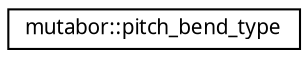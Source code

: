digraph "Grafische Darstellung der Klassenhierarchie"
{
  edge [fontname="Sans",fontsize="10",labelfontname="Sans",labelfontsize="10"];
  node [fontname="Sans",fontsize="10",shape=record];
  rankdir="LR";
  Node0 [label="mutabor::pitch_bend_type",height=0.2,width=0.4,color="black", fillcolor="white", style="filled",URL="$dd/d7d/classmutabor_1_1pitch__bend__type.html"];
}
